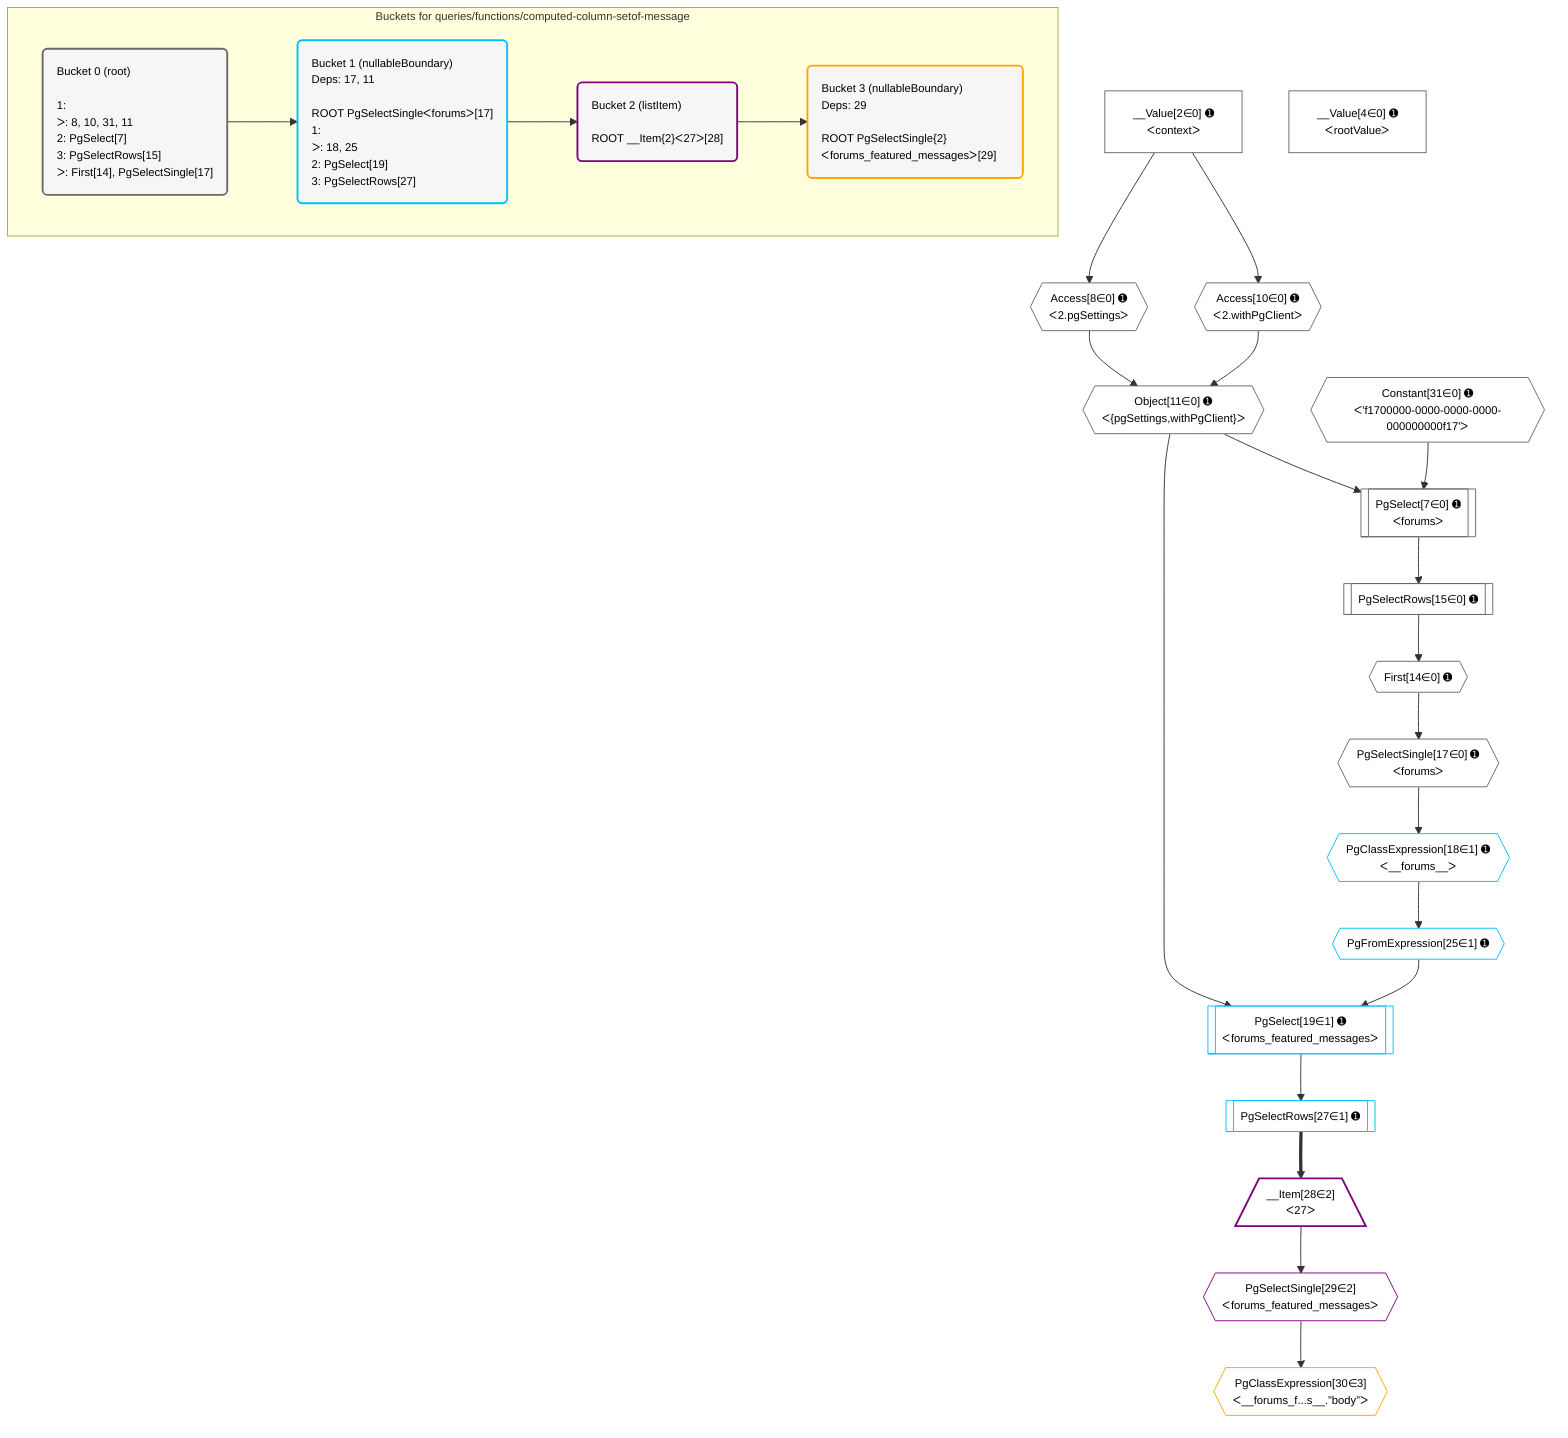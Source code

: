 %%{init: {'themeVariables': { 'fontSize': '12px'}}}%%
graph TD
    classDef path fill:#eee,stroke:#000,color:#000
    classDef plan fill:#fff,stroke-width:1px,color:#000
    classDef itemplan fill:#fff,stroke-width:2px,color:#000
    classDef unbatchedplan fill:#dff,stroke-width:1px,color:#000
    classDef sideeffectplan fill:#fcc,stroke-width:2px,color:#000
    classDef bucket fill:#f6f6f6,color:#000,stroke-width:2px,text-align:left

    subgraph "Buckets for queries/functions/computed-column-setof-message"
    Bucket0("Bucket 0 (root)<br /><br />1: <br />ᐳ: 8, 10, 31, 11<br />2: PgSelect[7]<br />3: PgSelectRows[15]<br />ᐳ: First[14], PgSelectSingle[17]"):::bucket
    Bucket1("Bucket 1 (nullableBoundary)<br />Deps: 17, 11<br /><br />ROOT PgSelectSingleᐸforumsᐳ[17]<br />1: <br />ᐳ: 18, 25<br />2: PgSelect[19]<br />3: PgSelectRows[27]"):::bucket
    Bucket2("Bucket 2 (listItem)<br /><br />ROOT __Item{2}ᐸ27ᐳ[28]"):::bucket
    Bucket3("Bucket 3 (nullableBoundary)<br />Deps: 29<br /><br />ROOT PgSelectSingle{2}ᐸforums_featured_messagesᐳ[29]"):::bucket
    end
    Bucket0 --> Bucket1
    Bucket1 --> Bucket2
    Bucket2 --> Bucket3

    %% plan dependencies
    PgSelect7[["PgSelect[7∈0] ➊<br />ᐸforumsᐳ"]]:::plan
    Object11{{"Object[11∈0] ➊<br />ᐸ{pgSettings,withPgClient}ᐳ"}}:::plan
    Constant31{{"Constant[31∈0] ➊<br />ᐸ'f1700000-0000-0000-0000-000000000f17'ᐳ"}}:::plan
    Object11 & Constant31 --> PgSelect7
    Access8{{"Access[8∈0] ➊<br />ᐸ2.pgSettingsᐳ"}}:::plan
    Access10{{"Access[10∈0] ➊<br />ᐸ2.withPgClientᐳ"}}:::plan
    Access8 & Access10 --> Object11
    __Value2["__Value[2∈0] ➊<br />ᐸcontextᐳ"]:::plan
    __Value2 --> Access8
    __Value2 --> Access10
    First14{{"First[14∈0] ➊"}}:::plan
    PgSelectRows15[["PgSelectRows[15∈0] ➊"]]:::plan
    PgSelectRows15 --> First14
    PgSelect7 --> PgSelectRows15
    PgSelectSingle17{{"PgSelectSingle[17∈0] ➊<br />ᐸforumsᐳ"}}:::plan
    First14 --> PgSelectSingle17
    __Value4["__Value[4∈0] ➊<br />ᐸrootValueᐳ"]:::plan
    PgSelect19[["PgSelect[19∈1] ➊<br />ᐸforums_featured_messagesᐳ"]]:::plan
    PgFromExpression25{{"PgFromExpression[25∈1] ➊"}}:::plan
    Object11 & PgFromExpression25 --> PgSelect19
    PgClassExpression18{{"PgClassExpression[18∈1] ➊<br />ᐸ__forums__ᐳ"}}:::plan
    PgSelectSingle17 --> PgClassExpression18
    PgClassExpression18 --> PgFromExpression25
    PgSelectRows27[["PgSelectRows[27∈1] ➊"]]:::plan
    PgSelect19 --> PgSelectRows27
    __Item28[/"__Item[28∈2]<br />ᐸ27ᐳ"\]:::itemplan
    PgSelectRows27 ==> __Item28
    PgSelectSingle29{{"PgSelectSingle[29∈2]<br />ᐸforums_featured_messagesᐳ"}}:::plan
    __Item28 --> PgSelectSingle29
    PgClassExpression30{{"PgClassExpression[30∈3]<br />ᐸ__forums_f...s__.”body”ᐳ"}}:::plan
    PgSelectSingle29 --> PgClassExpression30

    %% define steps
    classDef bucket0 stroke:#696969
    class Bucket0,__Value2,__Value4,PgSelect7,Access8,Access10,Object11,First14,PgSelectRows15,PgSelectSingle17,Constant31 bucket0
    classDef bucket1 stroke:#00bfff
    class Bucket1,PgClassExpression18,PgSelect19,PgFromExpression25,PgSelectRows27 bucket1
    classDef bucket2 stroke:#7f007f
    class Bucket2,__Item28,PgSelectSingle29 bucket2
    classDef bucket3 stroke:#ffa500
    class Bucket3,PgClassExpression30 bucket3
